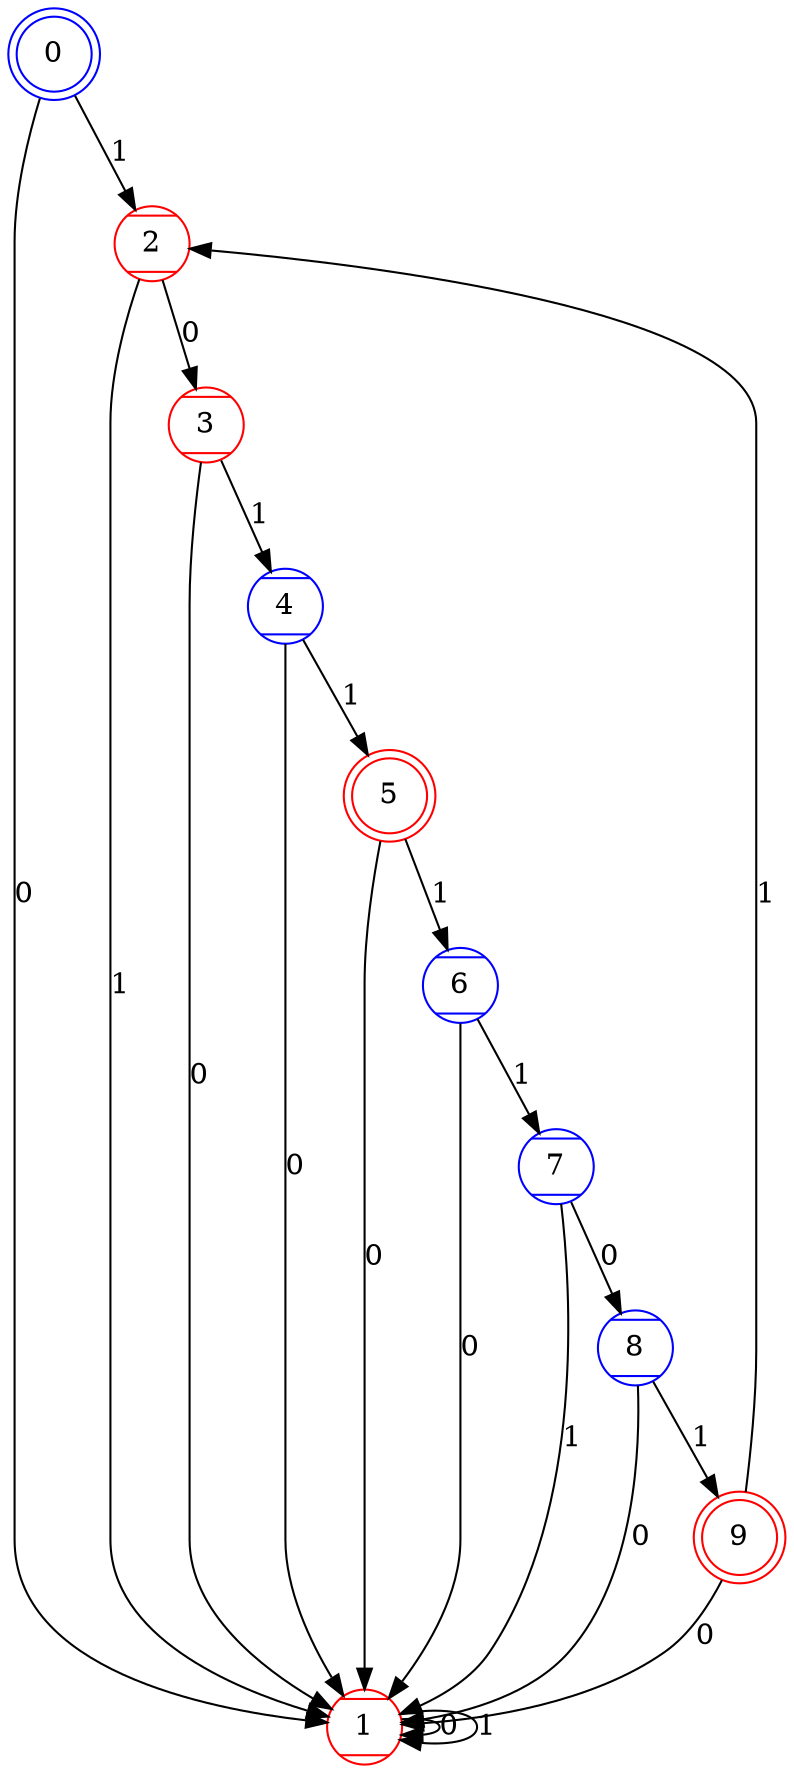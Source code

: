 digraph{
0 [color=blue, style=striped, shape=doublecircle]
1 [color=red, style=striped, shape=Mcircle]
2 [color=red, style=striped, shape=Mcircle]
3 [color=red, style=striped, shape=Mcircle]
4 [color=blue, style=striped, shape=Mcircle]
5 [color=red, style=striped, shape=doublecircle]
6 [color=blue, style=striped, shape=Mcircle]
7 [color=blue, style=striped, shape=Mcircle]
8 [color=blue, style=striped, shape=Mcircle]
9 [color=red, style=striped, shape=doublecircle]
0->1 [label=0]
0->2 [label=1]
1->1 [label=0]
1->1 [label=1]
2->3 [label=0]
2->1 [label=1]
3->1 [label=0]
3->4 [label=1]
4->1 [label=0]
4->5 [label=1]
5->1 [label=0]
5->6 [label=1]
6->1 [label=0]
6->7 [label=1]
7->8 [label=0]
7->1 [label=1]
8->1 [label=0]
8->9 [label=1]
9->1 [label=0]
9->2 [label=1]
}